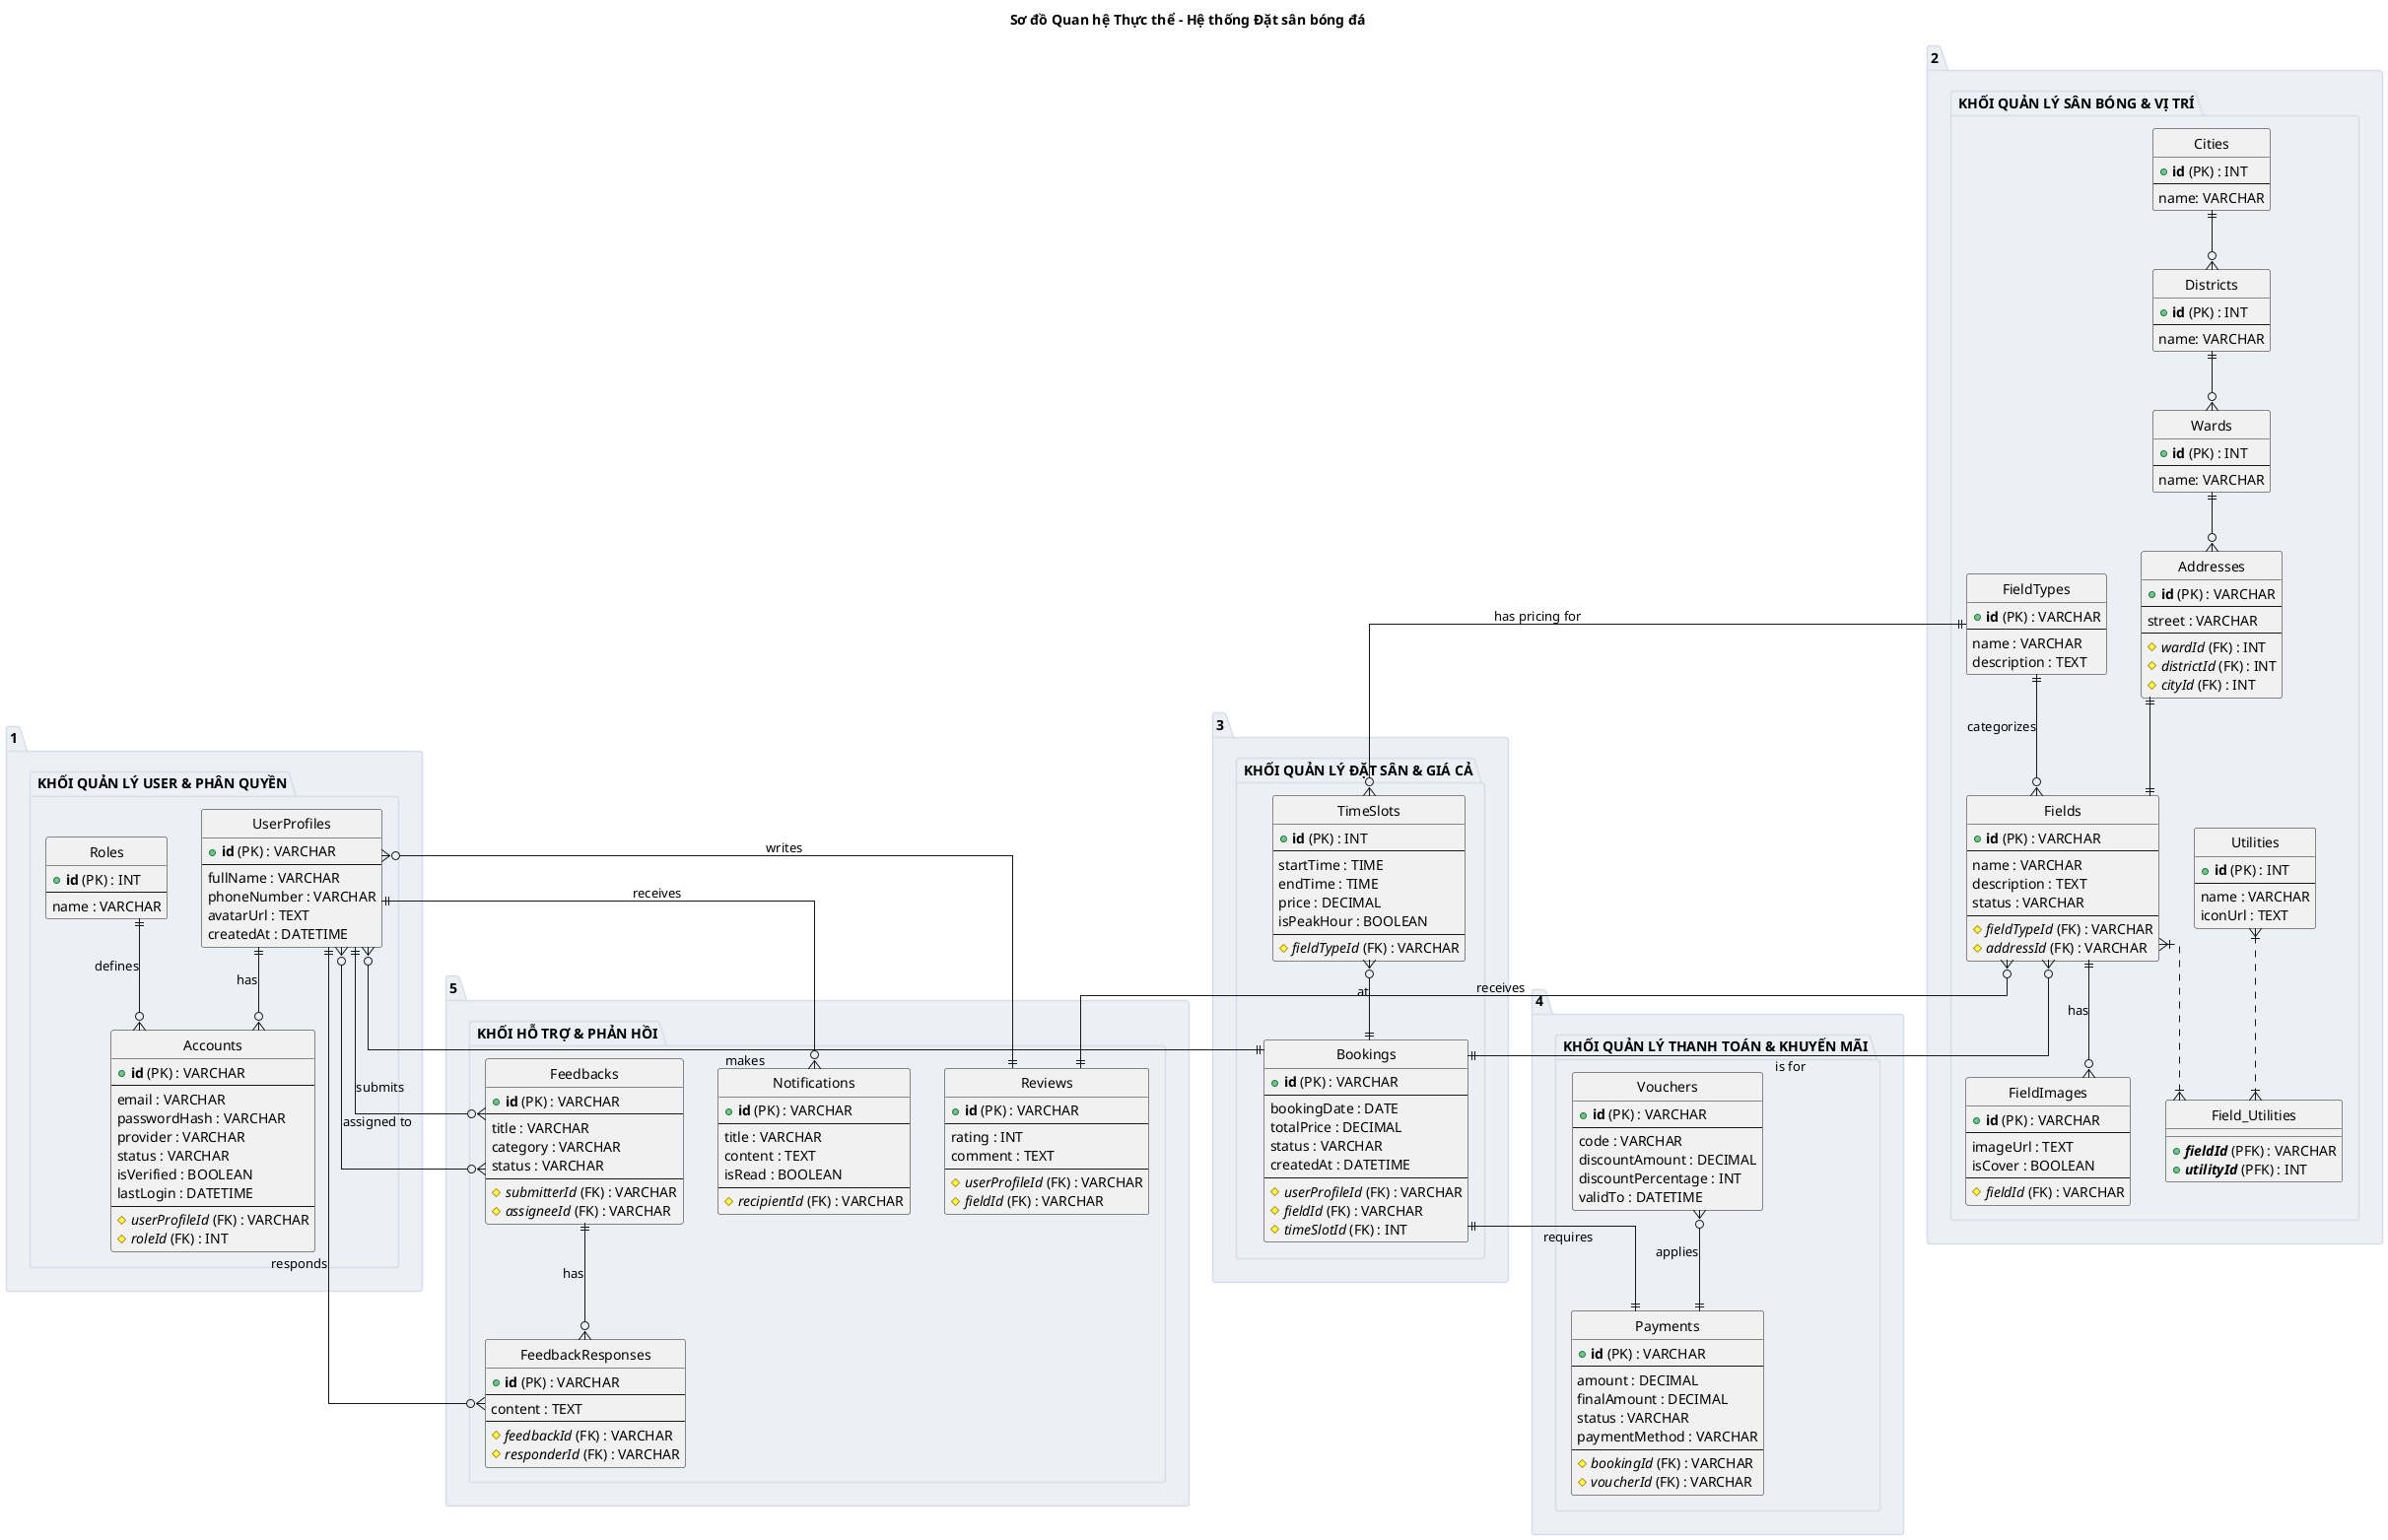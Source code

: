 @startuml
' ERD CHI TIẾT NHẤT - HỆ THỐNG ĐẶT SÂN BÓNG ĐÁ (ĐÃ SỬA LỖI CÚ PHÁP LẦN 3)

title Sơ đồ Quan hệ Thực thể - Hệ thống Đặt sân bóng đá

' --- Cấu hình giao diện ERD ---
hide circle
skinparam linetype ortho
skinparam tableBackgroundColor #White
skinparam tableBorderColor #5E81AC
skinparam shadowing false
skinparam packageBackgroundColor #ECEFF4
skinparam packageBorderColor #D8DEE9
skinparam tableAttributeFontSize 12


' ========================================
package "1. KHỐI QUẢN LÝ USER & PHÂN QUYỀN" {
    entity "UserProfiles" as UP {
      + **id** (PK) : VARCHAR
      --
      fullName : VARCHAR
      phoneNumber : VARCHAR
      avatarUrl : TEXT
      createdAt : DATETIME
    }

    entity "Roles" as ROL {
      + **id** (PK) : INT
      --
      name : VARCHAR
    }

    entity "Accounts" as AC {
      + **id** (PK) : VARCHAR
      --
      email : VARCHAR
      passwordHash : VARCHAR
      provider : VARCHAR
      status : VARCHAR
      isVerified : BOOLEAN
      lastLogin : DATETIME
      --
      # //userProfileId// (FK) : VARCHAR
      # //roleId// (FK) : INT
    }
}

' ========================================
package "2. KHỐI QUẢN LÝ SÂN BÓNG & VỊ TRÍ" {
    ' --- SỬA LỖI Ở ĐÂY: Tách các thuộc tính ra nhiều dòng ---
    entity "Cities" as C {
      + **id** (PK) : INT
      --
      name: VARCHAR
    }
    entity "Districts" as D {
      + **id** (PK) : INT
      --
      name: VARCHAR
    }
    entity "Wards" as W {
      + **id** (PK) : INT
      --
      name: VARCHAR
    }

    entity "Addresses" as ADDR {
      + **id** (PK) : VARCHAR
      --
      street : VARCHAR
      --
      # //wardId// (FK) : INT
      # //districtId// (FK) : INT
      # //cityId// (FK) : INT
    }

    entity "Utilities" as UT {
      + **id** (PK) : INT
      --
      name : VARCHAR
      iconUrl : TEXT
    }

    entity "FieldTypes" as FT {
      + **id** (PK) : VARCHAR
      --
      name : VARCHAR
      description : TEXT
    }

    entity "Fields" as F {
      + **id** (PK) : VARCHAR
      --
      name : VARCHAR
      description : TEXT
      status : VARCHAR
      --
      # //fieldTypeId// (FK) : VARCHAR
      # //addressId// (FK) : VARCHAR
    }

    entity "FieldImages" as FI {
      + **id** (PK) : VARCHAR
      --
      imageUrl : TEXT
      isCover : BOOLEAN
      --
      # //fieldId// (FK) : VARCHAR
    }

    entity "Field_Utilities" as FU {
      + **//fieldId//** (PFK) : VARCHAR
      + **//utilityId//** (PFK) : INT
    }
}

' ========================================
package "3. KHỐI QUẢN LÝ ĐẶT SÂN & GIÁ CẢ" {
    entity "TimeSlots" as TS {
      + **id** (PK) : INT
      --
      startTime : TIME
      endTime : TIME
      price : DECIMAL
      isPeakHour : BOOLEAN
      --
      # //fieldTypeId// (FK) : VARCHAR
    }

    entity "Bookings" as B {
      + **id** (PK) : VARCHAR
      --
      bookingDate : DATE
      totalPrice : DECIMAL
      status : VARCHAR
      createdAt : DATETIME
      --
      # //userProfileId// (FK) : VARCHAR
      # //fieldId// (FK) : VARCHAR
      # //timeSlotId// (FK) : INT
    }
}

' ========================================
package "4. KHỐI QUẢN LÝ THANH TOÁN & KHUYẾN MÃI" {
    entity "Vouchers" as V {
      + **id** (PK) : VARCHAR
      --
      code : VARCHAR
      discountAmount : DECIMAL
      discountPercentage : INT
      validTo : DATETIME
    }

    entity "Payments" as P {
      + **id** (PK) : VARCHAR
      --
      amount : DECIMAL
      finalAmount : DECIMAL
      status : VARCHAR
      paymentMethod : VARCHAR
      --
      # //bookingId// (FK) : VARCHAR
      # //voucherId// (FK) : VARCHAR
    }
}

' ========================================
package "5. KHỐI HỖ TRỢ & PHẢN HỒI" {
    entity "Reviews" as REV {
      + **id** (PK) : VARCHAR
      --
      rating : INT
      comment : TEXT
      --
      # //userProfileId// (FK) : VARCHAR
      # //fieldId// (FK) : VARCHAR
    }
    
    entity "Notifications" as NOTI {
      + **id** (PK) : VARCHAR
      --
      title : VARCHAR
      content : TEXT
      isRead : BOOLEAN
      --
      # //recipientId// (FK) : VARCHAR
    }

    entity "Feedbacks" as FB {
      + **id** (PK) : VARCHAR
      --
      title : VARCHAR
      category : VARCHAR
      status : VARCHAR
      --
      # //submitterId// (FK) : VARCHAR
      # //assigneeId// (FK) : VARCHAR
    }
    
    entity "FeedbackResponses" as FBR {
      + **id** (PK) : VARCHAR
      --
      content : TEXT
      --
      # //feedbackId// (FK) : VARCHAR
      # //responderId// (FK) : VARCHAR
    }
}


' --- ĐỊNH NGHĨA CÁC ĐƯỜNG NỐI (MỐI QUAN HỆ) - PHIÊN BẢN NHẤT QUÁN ---

' Khối 1
UP ||--o{ AC : has
ROL ||--o{ AC : defines

' Khối 2
C ||--o{ D
D ||--o{ W
W ||--o{ ADDR
ADDR ||--|| F
FT ||--o{ F : categorizes
F ||--o{ FI : has
F }|..|{ FU
UT }|..|{ FU

' Khối 3
FT ||--o{ TS : has pricing for
UP }o--|| B : makes
F  }o--|| B : is for
TS }o--|| B : at

' Khối 4
B ||--|| P : requires
V }o--|| P : applies

' Khối 5
UP }o--|| REV : writes
F  }o--|| REV : receives
UP ||--o{ NOTI : receives
UP ||--o{ FB : submits
UP }o--o{ FB : "assigned to"
FB ||--o{ FBR : has
UP ||--o{ FBR : responds

@enduml